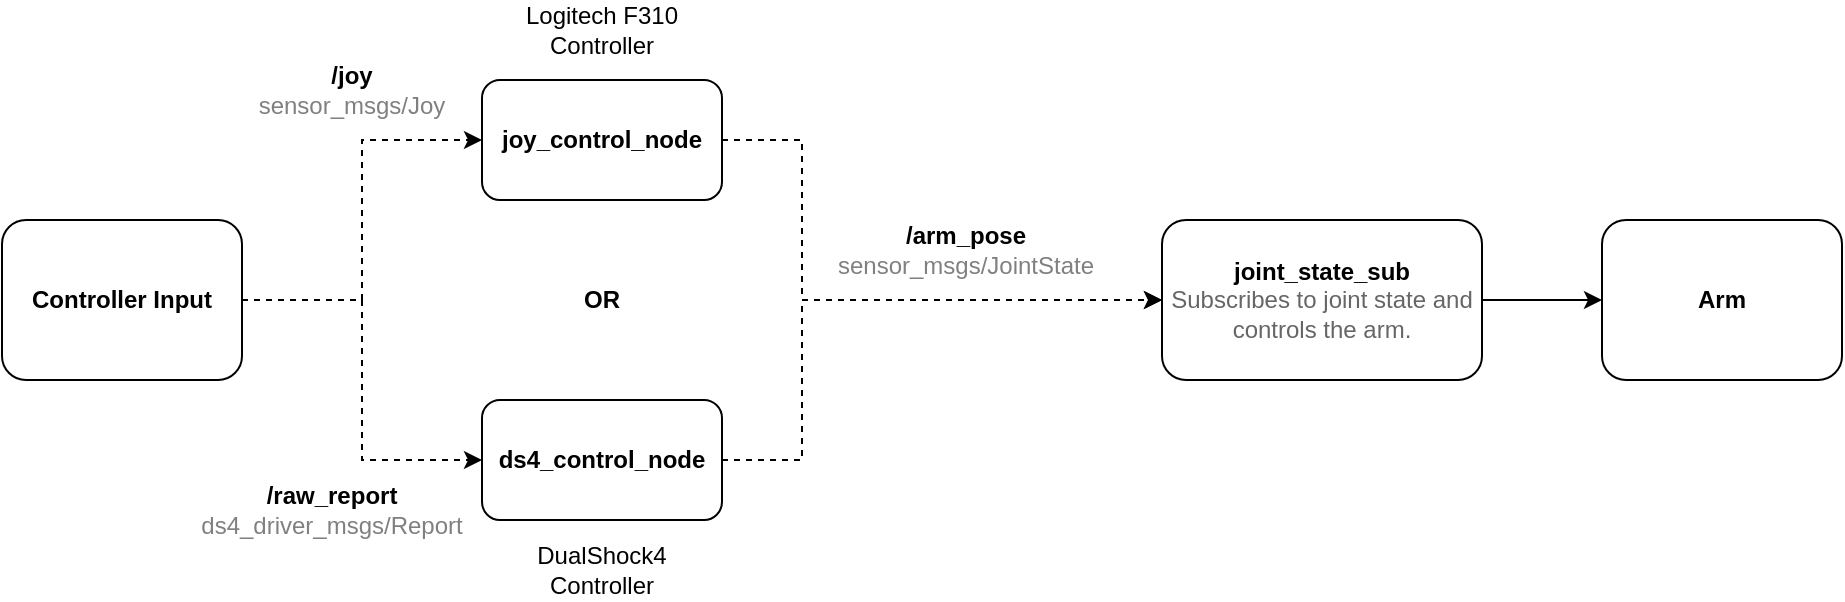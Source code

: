 <mxfile version="24.2.3" type="device">
  <diagram name="Page-1" id="67JCSfjW8ghSb0i3dMxI">
    <mxGraphModel dx="1434" dy="913" grid="1" gridSize="10" guides="1" tooltips="1" connect="1" arrows="1" fold="1" page="1" pageScale="1" pageWidth="1654" pageHeight="1169" math="0" shadow="0">
      <root>
        <mxCell id="0" />
        <mxCell id="1" parent="0" />
        <mxCell id="9YksESYxahBrFM9L5DX3-4" style="edgeStyle=orthogonalEdgeStyle;rounded=0;orthogonalLoop=1;jettySize=auto;html=1;entryX=0;entryY=0.5;entryDx=0;entryDy=0;strokeColor=#000000;dashed=1;" edge="1" parent="1" source="9YksESYxahBrFM9L5DX3-1" target="9YksESYxahBrFM9L5DX3-2">
          <mxGeometry relative="1" as="geometry" />
        </mxCell>
        <mxCell id="9YksESYxahBrFM9L5DX3-6" style="edgeStyle=orthogonalEdgeStyle;rounded=0;orthogonalLoop=1;jettySize=auto;html=1;entryX=0;entryY=0.5;entryDx=0;entryDy=0;strokeColor=#000000;dashed=1;" edge="1" parent="1" source="9YksESYxahBrFM9L5DX3-1" target="9YksESYxahBrFM9L5DX3-3">
          <mxGeometry relative="1" as="geometry" />
        </mxCell>
        <mxCell id="9YksESYxahBrFM9L5DX3-1" value="&lt;b&gt;Controller Input&lt;/b&gt;" style="rounded=1;whiteSpace=wrap;html=1;" vertex="1" parent="1">
          <mxGeometry x="280" y="320" width="120" height="80" as="geometry" />
        </mxCell>
        <mxCell id="9YksESYxahBrFM9L5DX3-12" style="edgeStyle=orthogonalEdgeStyle;rounded=0;orthogonalLoop=1;jettySize=auto;html=1;entryX=0;entryY=0.5;entryDx=0;entryDy=0;strokeColor=#000000;dashed=1;" edge="1" parent="1" source="9YksESYxahBrFM9L5DX3-2" target="9YksESYxahBrFM9L5DX3-11">
          <mxGeometry relative="1" as="geometry">
            <Array as="points">
              <mxPoint x="680" y="280" />
              <mxPoint x="680" y="360" />
            </Array>
          </mxGeometry>
        </mxCell>
        <mxCell id="9YksESYxahBrFM9L5DX3-2" value="&lt;b&gt;joy_control_node&lt;/b&gt;" style="rounded=1;whiteSpace=wrap;html=1;" vertex="1" parent="1">
          <mxGeometry x="520" y="250" width="120" height="60" as="geometry" />
        </mxCell>
        <mxCell id="9YksESYxahBrFM9L5DX3-13" style="edgeStyle=orthogonalEdgeStyle;rounded=0;orthogonalLoop=1;jettySize=auto;html=1;entryX=0;entryY=0.5;entryDx=0;entryDy=0;strokeColor=#000000;dashed=1;" edge="1" parent="1" source="9YksESYxahBrFM9L5DX3-3" target="9YksESYxahBrFM9L5DX3-11">
          <mxGeometry relative="1" as="geometry">
            <Array as="points">
              <mxPoint x="680" y="440" />
              <mxPoint x="680" y="360" />
            </Array>
          </mxGeometry>
        </mxCell>
        <mxCell id="9YksESYxahBrFM9L5DX3-3" value="&lt;b&gt;ds4_control_node&lt;/b&gt;" style="rounded=1;whiteSpace=wrap;html=1;" vertex="1" parent="1">
          <mxGeometry x="520" y="410" width="120" height="60" as="geometry" />
        </mxCell>
        <mxCell id="9YksESYxahBrFM9L5DX3-7" value="DualShock4 Controller" style="text;html=1;align=center;verticalAlign=middle;whiteSpace=wrap;rounded=0;" vertex="1" parent="1">
          <mxGeometry x="540" y="480" width="80" height="30" as="geometry" />
        </mxCell>
        <mxCell id="9YksESYxahBrFM9L5DX3-8" value="Logitech F310 Controller" style="text;html=1;align=center;verticalAlign=middle;whiteSpace=wrap;rounded=0;" vertex="1" parent="1">
          <mxGeometry x="535" y="210" width="90" height="30" as="geometry" />
        </mxCell>
        <mxCell id="9YksESYxahBrFM9L5DX3-9" value="&lt;b&gt;/joy&lt;/b&gt;&lt;div&gt;&lt;font color=&quot;#808080&quot;&gt;sensor_msgs/Joy&lt;/font&gt;&lt;/div&gt;" style="text;html=1;align=center;verticalAlign=middle;whiteSpace=wrap;rounded=0;" vertex="1" parent="1">
          <mxGeometry x="400" y="240" width="110" height="30" as="geometry" />
        </mxCell>
        <mxCell id="9YksESYxahBrFM9L5DX3-10" value="&lt;b&gt;/raw_report&lt;/b&gt;&lt;div&gt;&lt;font color=&quot;#808080&quot;&gt;ds4_driver_msgs/Report&lt;/font&gt;&lt;/div&gt;" style="text;html=1;align=center;verticalAlign=middle;whiteSpace=wrap;rounded=0;" vertex="1" parent="1">
          <mxGeometry x="380" y="450" width="130" height="30" as="geometry" />
        </mxCell>
        <mxCell id="9YksESYxahBrFM9L5DX3-17" style="edgeStyle=orthogonalEdgeStyle;rounded=0;orthogonalLoop=1;jettySize=auto;html=1;" edge="1" parent="1" source="9YksESYxahBrFM9L5DX3-11" target="9YksESYxahBrFM9L5DX3-16">
          <mxGeometry relative="1" as="geometry" />
        </mxCell>
        <mxCell id="9YksESYxahBrFM9L5DX3-11" value="&lt;b&gt;joint_state_sub&lt;/b&gt;&lt;br&gt;&lt;font color=&quot;#666666&quot;&gt;Subscribes to joint state and controls the arm.&lt;/font&gt;" style="rounded=1;whiteSpace=wrap;html=1;" vertex="1" parent="1">
          <mxGeometry x="860" y="320" width="160" height="80" as="geometry" />
        </mxCell>
        <mxCell id="9YksESYxahBrFM9L5DX3-14" value="&lt;b&gt;OR&lt;/b&gt;" style="text;html=1;align=center;verticalAlign=middle;whiteSpace=wrap;rounded=0;" vertex="1" parent="1">
          <mxGeometry x="550" y="345" width="60" height="30" as="geometry" />
        </mxCell>
        <mxCell id="9YksESYxahBrFM9L5DX3-15" value="&lt;b&gt;/arm_pose&lt;/b&gt;&lt;div&gt;&lt;font color=&quot;#808080&quot;&gt;sensor_msgs/JointState&lt;/font&gt;&lt;/div&gt;" style="text;html=1;align=center;verticalAlign=middle;whiteSpace=wrap;rounded=0;" vertex="1" parent="1">
          <mxGeometry x="697" y="320" width="130" height="30" as="geometry" />
        </mxCell>
        <mxCell id="9YksESYxahBrFM9L5DX3-16" value="&lt;b&gt;Arm&lt;/b&gt;" style="rounded=1;whiteSpace=wrap;html=1;" vertex="1" parent="1">
          <mxGeometry x="1080" y="320" width="120" height="80" as="geometry" />
        </mxCell>
      </root>
    </mxGraphModel>
  </diagram>
</mxfile>
